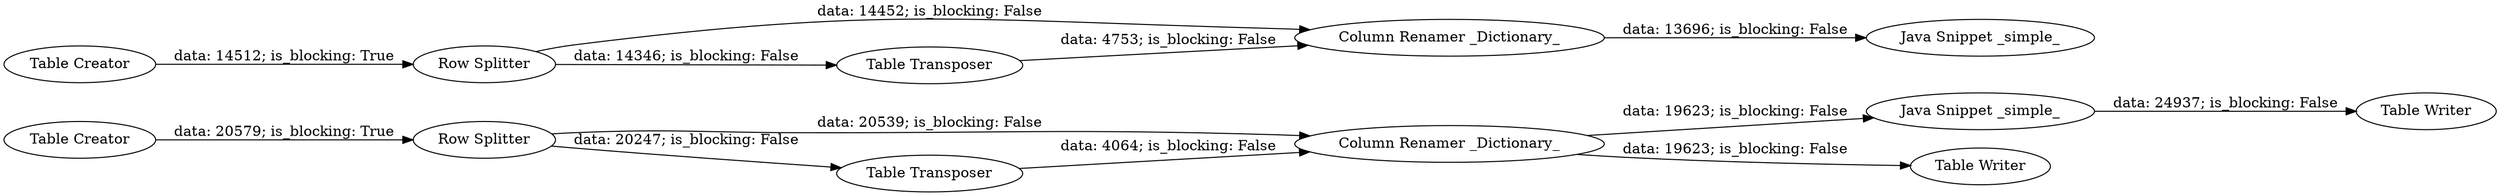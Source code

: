 digraph {
	"-6894696654104934767_15" [label="Java Snippet _simple_"]
	"-6894696654104934767_12" [label="Column Renamer _Dictionary_"]
	"-6894696654104934767_4" [label="Column Renamer _Dictionary_"]
	"-6894696654104934767_13" [label="Table Transposer"]
	"-6894696654104934767_1" [label="Table Creator"]
	"-6894696654104934767_8" [label="Table Writer"]
	"-6894696654104934767_10" [label="Row Splitter"]
	"-6894696654104934767_2" [label="Row Splitter"]
	"-6894696654104934767_16" [label="Java Snippet _simple_"]
	"-6894696654104934767_5" [label="Table Transposer"]
	"-6894696654104934767_7" [label="Table Writer"]
	"-6894696654104934767_9" [label="Table Creator"]
	"-6894696654104934767_4" -> "-6894696654104934767_7" [label="data: 19623; is_blocking: False"]
	"-6894696654104934767_10" -> "-6894696654104934767_13" [label="data: 14346; is_blocking: False"]
	"-6894696654104934767_5" -> "-6894696654104934767_4" [label="data: 4064; is_blocking: False"]
	"-6894696654104934767_2" -> "-6894696654104934767_5" [label="data: 20247; is_blocking: False"]
	"-6894696654104934767_2" -> "-6894696654104934767_4" [label="data: 20539; is_blocking: False"]
	"-6894696654104934767_12" -> "-6894696654104934767_16" [label="data: 13696; is_blocking: False"]
	"-6894696654104934767_1" -> "-6894696654104934767_2" [label="data: 20579; is_blocking: True"]
	"-6894696654104934767_15" -> "-6894696654104934767_8" [label="data: 24937; is_blocking: False"]
	"-6894696654104934767_10" -> "-6894696654104934767_12" [label="data: 14452; is_blocking: False"]
	"-6894696654104934767_4" -> "-6894696654104934767_15" [label="data: 19623; is_blocking: False"]
	"-6894696654104934767_9" -> "-6894696654104934767_10" [label="data: 14512; is_blocking: True"]
	"-6894696654104934767_13" -> "-6894696654104934767_12" [label="data: 4753; is_blocking: False"]
	rankdir=LR
}
